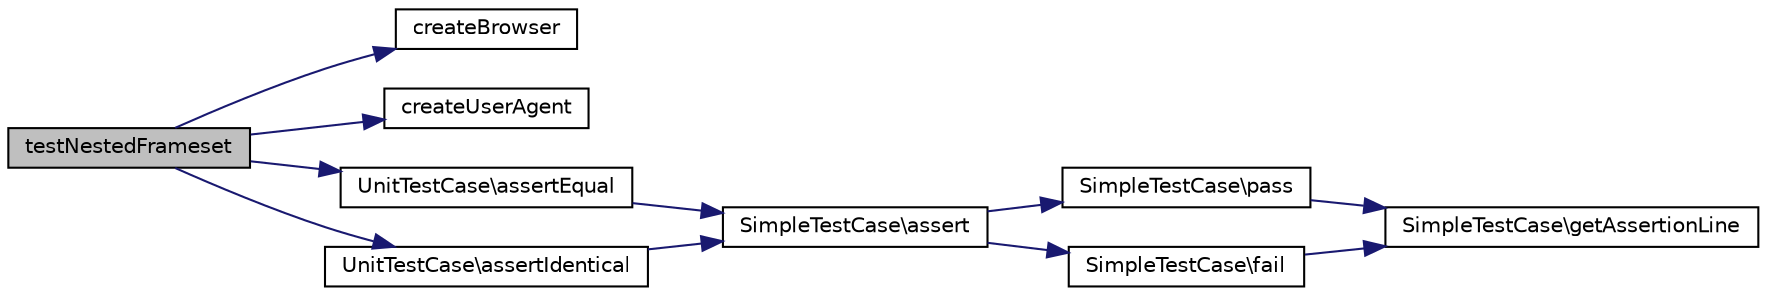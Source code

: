 digraph "testNestedFrameset"
{
  edge [fontname="Helvetica",fontsize="10",labelfontname="Helvetica",labelfontsize="10"];
  node [fontname="Helvetica",fontsize="10",shape=record];
  rankdir="LR";
  Node1 [label="testNestedFrameset",height=0.2,width=0.4,color="black", fillcolor="grey75", style="filled" fontcolor="black"];
  Node1 -> Node2 [color="midnightblue",fontsize="10",style="solid",fontname="Helvetica"];
  Node2 [label="createBrowser",height=0.2,width=0.4,color="black", fillcolor="white", style="filled",URL="$class_test_of_browser_frames.html#ab0d1b93dfb1bfcde50e2710dc1349743"];
  Node1 -> Node3 [color="midnightblue",fontsize="10",style="solid",fontname="Helvetica"];
  Node3 [label="createUserAgent",height=0.2,width=0.4,color="black", fillcolor="white", style="filled",URL="$class_test_of_browser_frames.html#a684e66a645fbf044ac13264555c264f8"];
  Node1 -> Node4 [color="midnightblue",fontsize="10",style="solid",fontname="Helvetica"];
  Node4 [label="UnitTestCase\\assertEqual",height=0.2,width=0.4,color="black", fillcolor="white", style="filled",URL="$class_unit_test_case.html#a4dfd80fc987c7176bc85e680aeb98161"];
  Node4 -> Node5 [color="midnightblue",fontsize="10",style="solid",fontname="Helvetica"];
  Node5 [label="SimpleTestCase\\assert",height=0.2,width=0.4,color="black", fillcolor="white", style="filled",URL="$class_simple_test_case.html#a9be3866087958c52771a4eb0921a80f8"];
  Node5 -> Node6 [color="midnightblue",fontsize="10",style="solid",fontname="Helvetica"];
  Node6 [label="SimpleTestCase\\pass",height=0.2,width=0.4,color="black", fillcolor="white", style="filled",URL="$class_simple_test_case.html#a413ec6a28c017c7f5c08af552930a023"];
  Node6 -> Node7 [color="midnightblue",fontsize="10",style="solid",fontname="Helvetica"];
  Node7 [label="SimpleTestCase\\getAssertionLine",height=0.2,width=0.4,color="black", fillcolor="white", style="filled",URL="$class_simple_test_case.html#a4389a897171547fc4545f56a75bf0c9f"];
  Node5 -> Node8 [color="midnightblue",fontsize="10",style="solid",fontname="Helvetica"];
  Node8 [label="SimpleTestCase\\fail",height=0.2,width=0.4,color="black", fillcolor="white", style="filled",URL="$class_simple_test_case.html#a74070e976d1372da2111be1c059c6ce3"];
  Node8 -> Node7 [color="midnightblue",fontsize="10",style="solid",fontname="Helvetica"];
  Node1 -> Node9 [color="midnightblue",fontsize="10",style="solid",fontname="Helvetica"];
  Node9 [label="UnitTestCase\\assertIdentical",height=0.2,width=0.4,color="black", fillcolor="white", style="filled",URL="$class_unit_test_case.html#a3cff1cbfb5adaab99797d5fc5e91cebd"];
  Node9 -> Node5 [color="midnightblue",fontsize="10",style="solid",fontname="Helvetica"];
}
